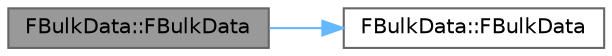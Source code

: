 digraph "FBulkData::FBulkData"
{
 // INTERACTIVE_SVG=YES
 // LATEX_PDF_SIZE
  bgcolor="transparent";
  edge [fontname=Helvetica,fontsize=10,labelfontname=Helvetica,labelfontsize=10];
  node [fontname=Helvetica,fontsize=10,shape=box,height=0.2,width=0.4];
  rankdir="LR";
  Node1 [id="Node000001",label="FBulkData::FBulkData",height=0.2,width=0.4,color="gray40", fillcolor="grey60", style="filled", fontcolor="black",tooltip="Copy constructor."];
  Node1 -> Node2 [id="edge1_Node000001_Node000002",color="steelblue1",style="solid",tooltip=" "];
  Node2 [id="Node000002",label="FBulkData::FBulkData",height=0.2,width=0.4,color="grey40", fillcolor="white", style="filled",URL="$d4/d9b/classFBulkData.html#a541062e93f681f93489db7dc60334ab5",tooltip="Constructor, initializing all member variables."];
}
